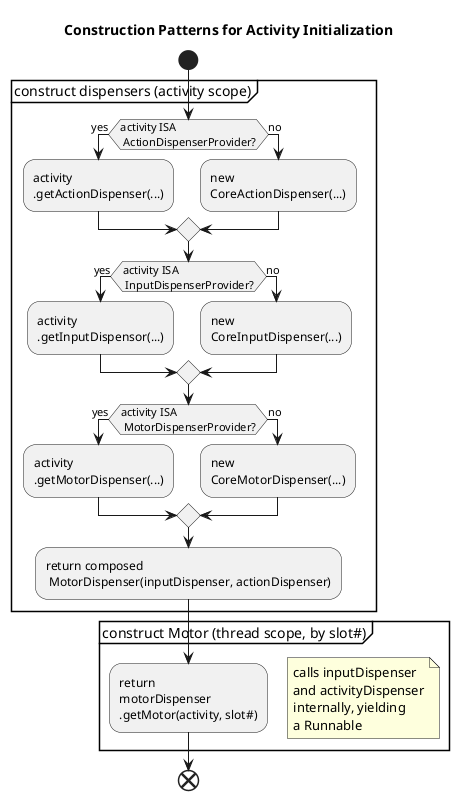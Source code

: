 @startuml
title Construction Patterns for Activity Initialization

start

partition "construct dispensers (activity scope)" {
if (activity ISA
 ActionDispenserProvider?) then (yes)
 :activity
 .getActionDispenser(...);
else (no)
 :new
 CoreActionDispenser(...);
endif

if (activity ISA
 InputDispenserProvider?) then (yes)
 :activity
 .getInputDispensor(...);
else (no)
 :new
 CoreInputDispenser(...);
endif

if (activity ISA
 MotorDispenserProvider?) then (yes)
 :activity
 .getMotorDispenser(...);
else (no)
 :new
 CoreMotorDispenser(...);
endif

:return composed
 MotorDispenser(inputDispenser, actionDispenser);
}

partition "construct Motor (thread scope, by slot#)" {

 :return
 motorDispenser
 .getMotor(activity, slot#);

floating note right
  calls inputDispenser
  and activityDispenser
  internally, yielding
  a Runnable
end note
}

end
@enduml